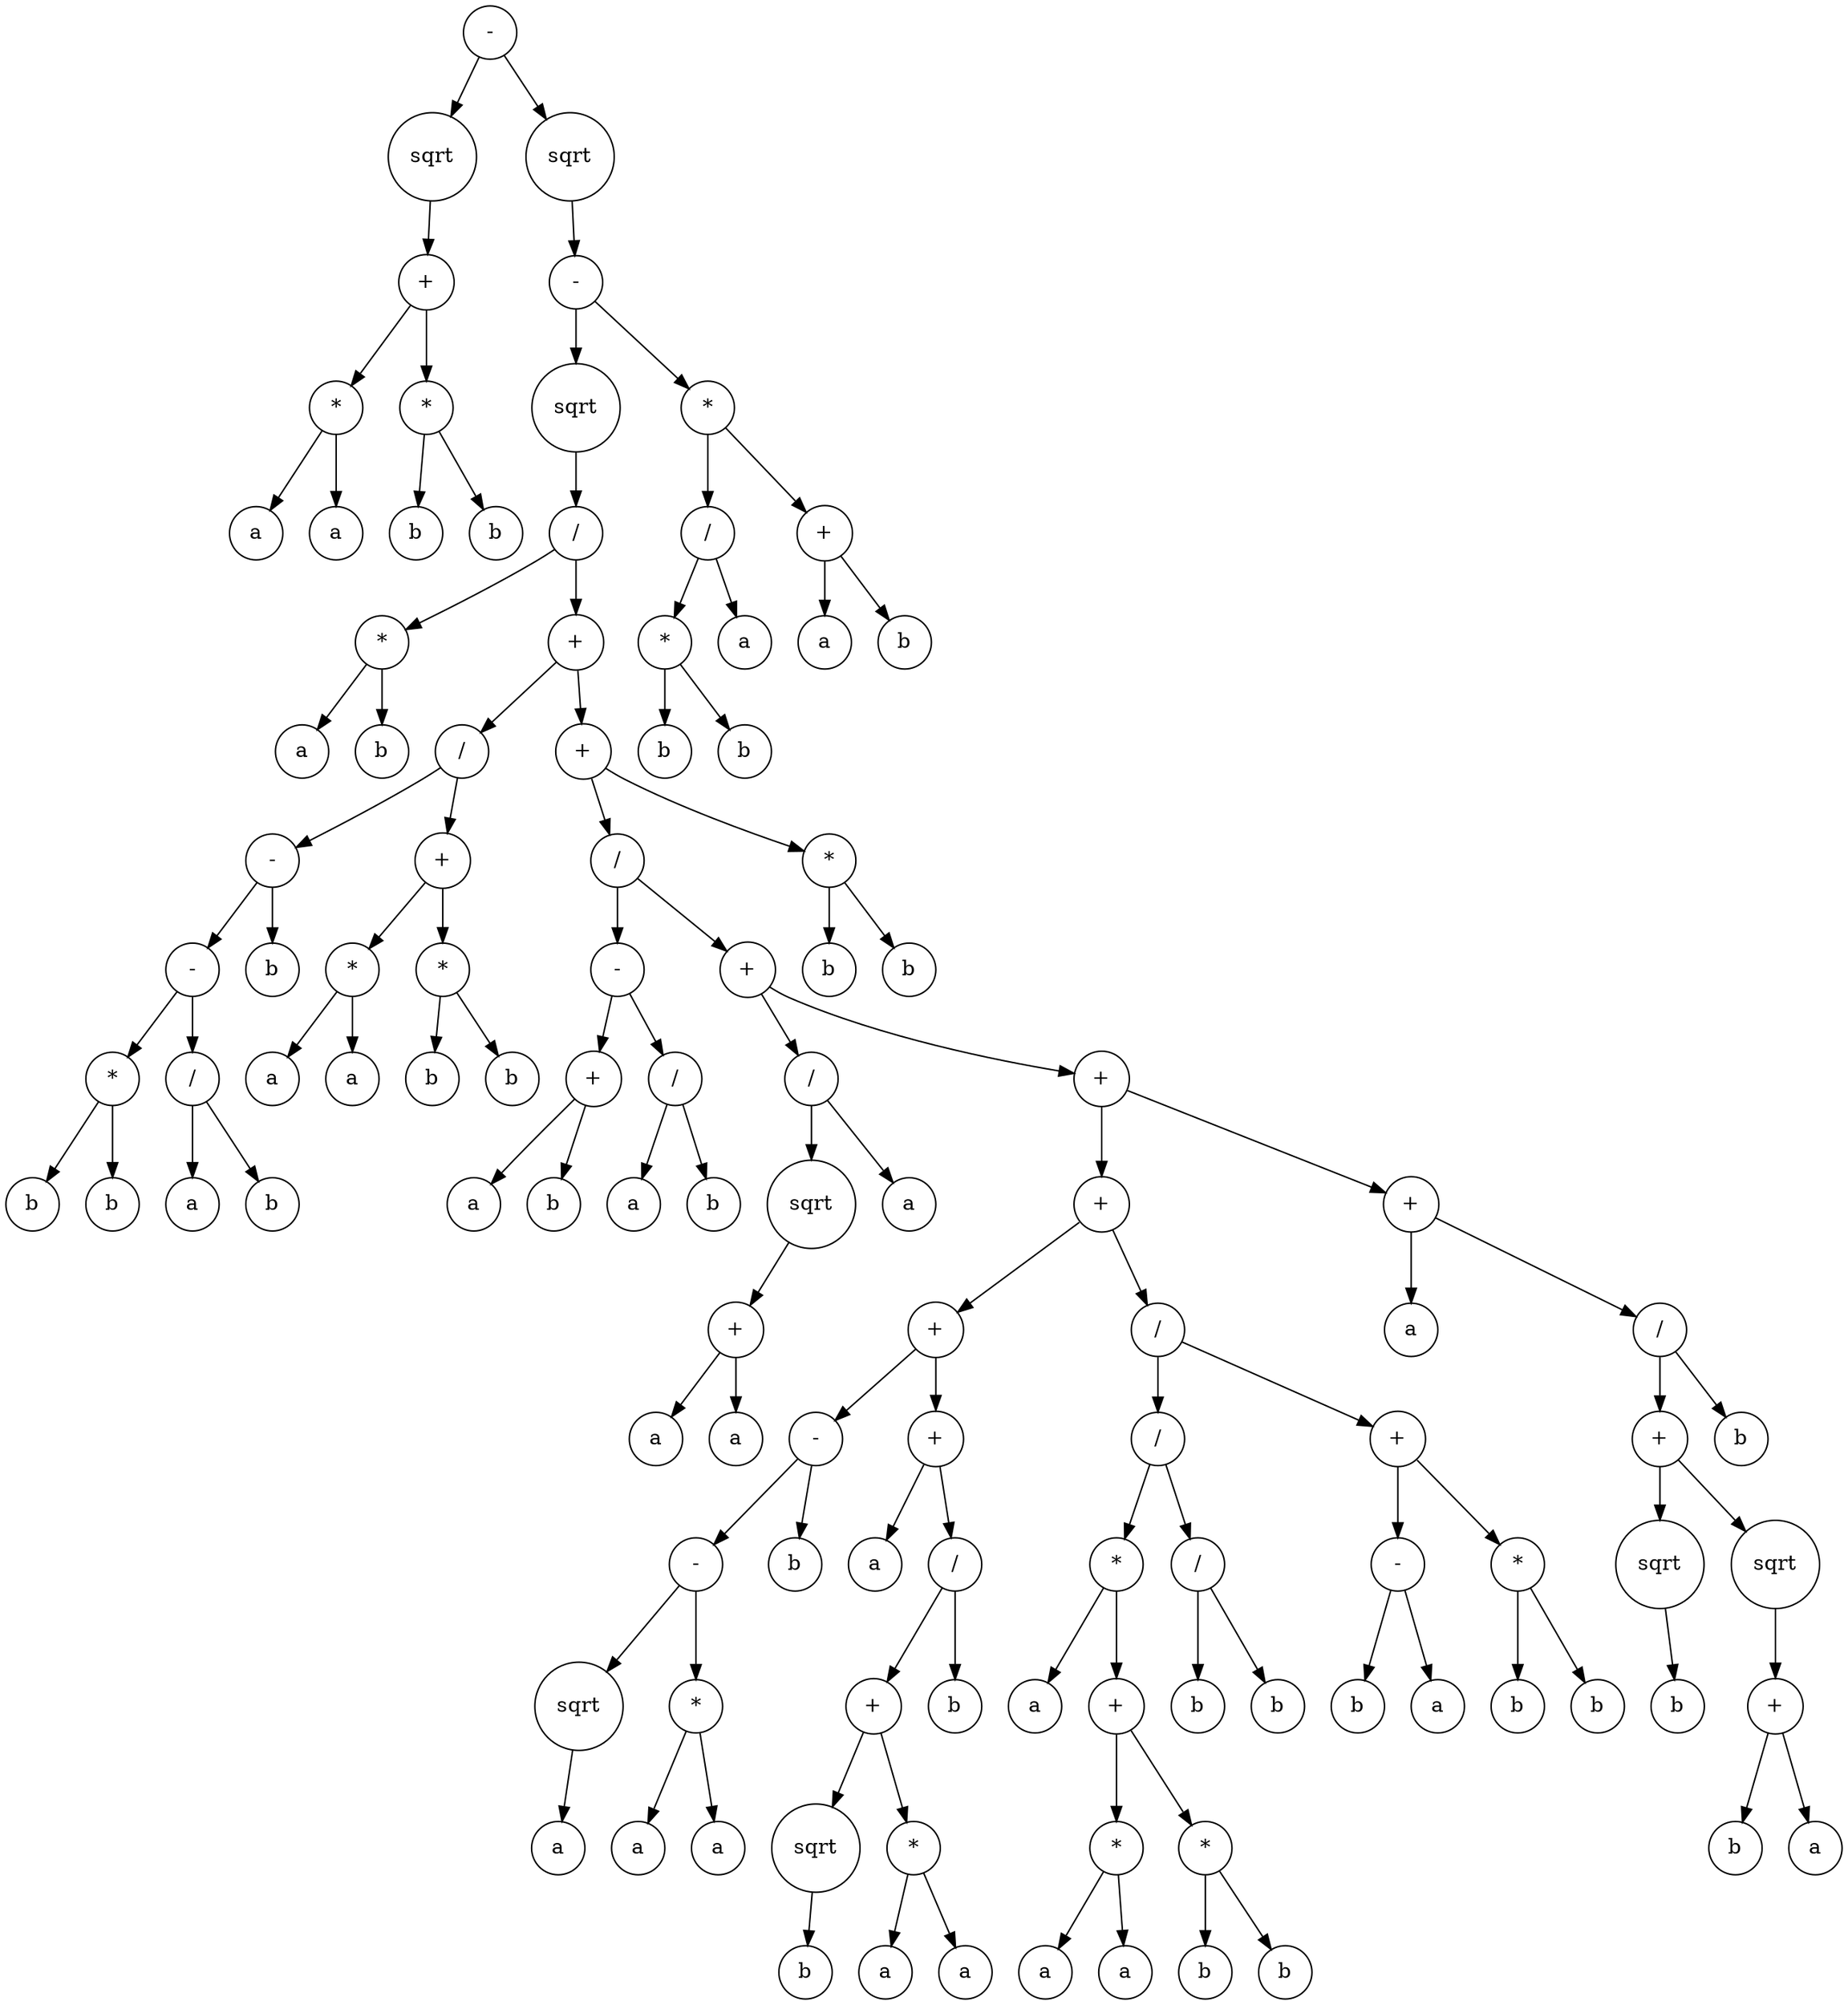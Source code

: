 digraph g {
graph [ordering=out];
node [shape=circle];
n[label = "-"];
n0[label = "sqrt"];
n00[label = "+"];
n000[label = "*"];
n0000[label = "a"];
n000 -> n0000;
n0001[label = "a"];
n000 -> n0001;
n00 -> n000;
n001[label = "*"];
n0010[label = "b"];
n001 -> n0010;
n0011[label = "b"];
n001 -> n0011;
n00 -> n001;
n0 -> n00;
n -> n0;
n1[label = "sqrt"];
n10[label = "-"];
n100[label = "sqrt"];
n1000[label = "/"];
n10000[label = "*"];
n100000[label = "a"];
n10000 -> n100000;
n100001[label = "b"];
n10000 -> n100001;
n1000 -> n10000;
n10001[label = "+"];
n100010[label = "/"];
n1000100[label = "-"];
n10001000[label = "-"];
n100010000[label = "*"];
n1000100000[label = "b"];
n100010000 -> n1000100000;
n1000100001[label = "b"];
n100010000 -> n1000100001;
n10001000 -> n100010000;
n100010001[label = "/"];
n1000100010[label = "a"];
n100010001 -> n1000100010;
n1000100011[label = "b"];
n100010001 -> n1000100011;
n10001000 -> n100010001;
n1000100 -> n10001000;
n10001001[label = "b"];
n1000100 -> n10001001;
n100010 -> n1000100;
n1000101[label = "+"];
n10001010[label = "*"];
n100010100[label = "a"];
n10001010 -> n100010100;
n100010101[label = "a"];
n10001010 -> n100010101;
n1000101 -> n10001010;
n10001011[label = "*"];
n100010110[label = "b"];
n10001011 -> n100010110;
n100010111[label = "b"];
n10001011 -> n100010111;
n1000101 -> n10001011;
n100010 -> n1000101;
n10001 -> n100010;
n100011[label = "+"];
n1000110[label = "/"];
n10001100[label = "-"];
n100011000[label = "+"];
n1000110000[label = "a"];
n100011000 -> n1000110000;
n1000110001[label = "b"];
n100011000 -> n1000110001;
n10001100 -> n100011000;
n100011001[label = "/"];
n1000110010[label = "a"];
n100011001 -> n1000110010;
n1000110011[label = "b"];
n100011001 -> n1000110011;
n10001100 -> n100011001;
n1000110 -> n10001100;
n10001101[label = "+"];
n100011010[label = "/"];
n1000110100[label = "sqrt"];
n10001101000[label = "+"];
n100011010000[label = "a"];
n10001101000 -> n100011010000;
n100011010001[label = "a"];
n10001101000 -> n100011010001;
n1000110100 -> n10001101000;
n100011010 -> n1000110100;
n1000110101[label = "a"];
n100011010 -> n1000110101;
n10001101 -> n100011010;
n100011011[label = "+"];
n1000110110[label = "+"];
n10001101100[label = "+"];
n100011011000[label = "-"];
n1000110110000[label = "-"];
n10001101100000[label = "sqrt"];
n100011011000000[label = "a"];
n10001101100000 -> n100011011000000;
n1000110110000 -> n10001101100000;
n10001101100001[label = "*"];
n100011011000010[label = "a"];
n10001101100001 -> n100011011000010;
n100011011000011[label = "a"];
n10001101100001 -> n100011011000011;
n1000110110000 -> n10001101100001;
n100011011000 -> n1000110110000;
n1000110110001[label = "b"];
n100011011000 -> n1000110110001;
n10001101100 -> n100011011000;
n100011011001[label = "+"];
n1000110110010[label = "a"];
n100011011001 -> n1000110110010;
n1000110110011[label = "/"];
n10001101100110[label = "+"];
n100011011001100[label = "sqrt"];
n1000110110011000[label = "b"];
n100011011001100 -> n1000110110011000;
n10001101100110 -> n100011011001100;
n100011011001101[label = "*"];
n1000110110011010[label = "a"];
n100011011001101 -> n1000110110011010;
n1000110110011011[label = "a"];
n100011011001101 -> n1000110110011011;
n10001101100110 -> n100011011001101;
n1000110110011 -> n10001101100110;
n10001101100111[label = "b"];
n1000110110011 -> n10001101100111;
n100011011001 -> n1000110110011;
n10001101100 -> n100011011001;
n1000110110 -> n10001101100;
n10001101101[label = "/"];
n100011011010[label = "/"];
n1000110110100[label = "*"];
n10001101101000[label = "a"];
n1000110110100 -> n10001101101000;
n10001101101001[label = "+"];
n100011011010010[label = "*"];
n1000110110100100[label = "a"];
n100011011010010 -> n1000110110100100;
n1000110110100101[label = "a"];
n100011011010010 -> n1000110110100101;
n10001101101001 -> n100011011010010;
n100011011010011[label = "*"];
n1000110110100110[label = "b"];
n100011011010011 -> n1000110110100110;
n1000110110100111[label = "b"];
n100011011010011 -> n1000110110100111;
n10001101101001 -> n100011011010011;
n1000110110100 -> n10001101101001;
n100011011010 -> n1000110110100;
n1000110110101[label = "/"];
n10001101101010[label = "b"];
n1000110110101 -> n10001101101010;
n10001101101011[label = "b"];
n1000110110101 -> n10001101101011;
n100011011010 -> n1000110110101;
n10001101101 -> n100011011010;
n100011011011[label = "+"];
n1000110110110[label = "-"];
n10001101101100[label = "b"];
n1000110110110 -> n10001101101100;
n10001101101101[label = "a"];
n1000110110110 -> n10001101101101;
n100011011011 -> n1000110110110;
n1000110110111[label = "*"];
n10001101101110[label = "b"];
n1000110110111 -> n10001101101110;
n10001101101111[label = "b"];
n1000110110111 -> n10001101101111;
n100011011011 -> n1000110110111;
n10001101101 -> n100011011011;
n1000110110 -> n10001101101;
n100011011 -> n1000110110;
n1000110111[label = "+"];
n10001101110[label = "a"];
n1000110111 -> n10001101110;
n10001101111[label = "/"];
n100011011110[label = "+"];
n1000110111100[label = "sqrt"];
n10001101111000[label = "b"];
n1000110111100 -> n10001101111000;
n100011011110 -> n1000110111100;
n1000110111101[label = "sqrt"];
n10001101111010[label = "+"];
n100011011110100[label = "b"];
n10001101111010 -> n100011011110100;
n100011011110101[label = "a"];
n10001101111010 -> n100011011110101;
n1000110111101 -> n10001101111010;
n100011011110 -> n1000110111101;
n10001101111 -> n100011011110;
n100011011111[label = "b"];
n10001101111 -> n100011011111;
n1000110111 -> n10001101111;
n100011011 -> n1000110111;
n10001101 -> n100011011;
n1000110 -> n10001101;
n100011 -> n1000110;
n1000111[label = "*"];
n10001110[label = "b"];
n1000111 -> n10001110;
n10001111[label = "b"];
n1000111 -> n10001111;
n100011 -> n1000111;
n10001 -> n100011;
n1000 -> n10001;
n100 -> n1000;
n10 -> n100;
n101[label = "*"];
n1010[label = "/"];
n10100[label = "*"];
n101000[label = "b"];
n10100 -> n101000;
n101001[label = "b"];
n10100 -> n101001;
n1010 -> n10100;
n10101[label = "a"];
n1010 -> n10101;
n101 -> n1010;
n1011[label = "+"];
n10110[label = "a"];
n1011 -> n10110;
n10111[label = "b"];
n1011 -> n10111;
n101 -> n1011;
n10 -> n101;
n1 -> n10;
n -> n1;
}
